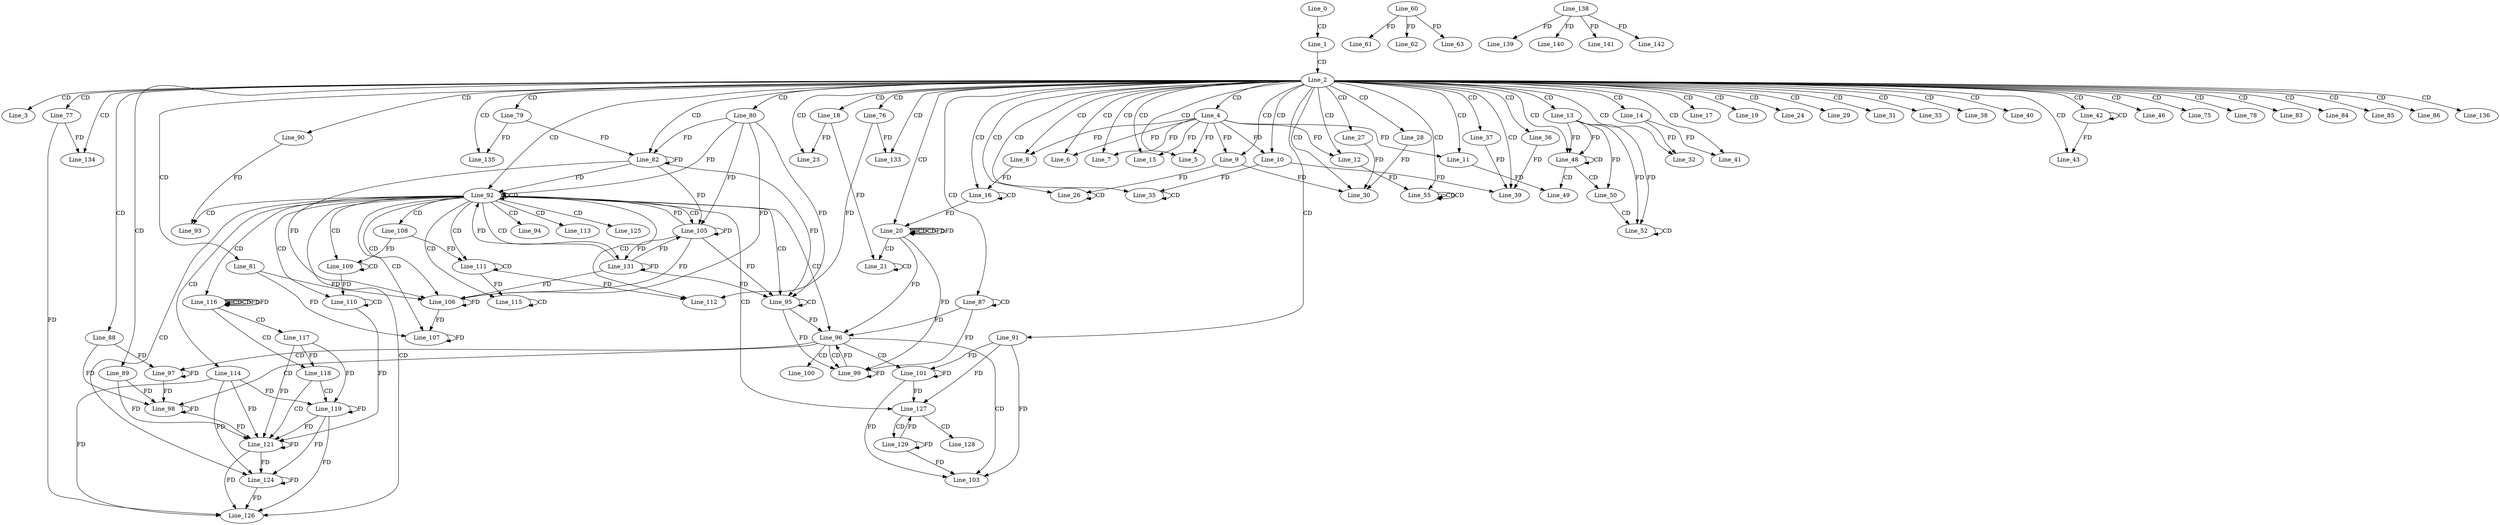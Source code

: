 digraph G {
  Line_0;
  Line_1;
  Line_2;
  Line_3;
  Line_4;
  Line_5;
  Line_5;
  Line_6;
  Line_6;
  Line_7;
  Line_7;
  Line_8;
  Line_8;
  Line_9;
  Line_9;
  Line_10;
  Line_10;
  Line_11;
  Line_11;
  Line_12;
  Line_12;
  Line_13;
  Line_14;
  Line_15;
  Line_16;
  Line_16;
  Line_17;
  Line_18;
  Line_19;
  Line_20;
  Line_20;
  Line_20;
  Line_21;
  Line_21;
  Line_23;
  Line_24;
  Line_26;
  Line_26;
  Line_27;
  Line_28;
  Line_29;
  Line_30;
  Line_31;
  Line_32;
  Line_33;
  Line_35;
  Line_35;
  Line_36;
  Line_37;
  Line_38;
  Line_39;
  Line_40;
  Line_41;
  Line_42;
  Line_42;
  Line_43;
  Line_46;
  Line_48;
  Line_48;
  Line_49;
  Line_50;
  Line_50;
  Line_50;
  Line_52;
  Line_52;
  Line_55;
  Line_55;
  Line_55;
  Line_60;
  Line_61;
  Line_62;
  Line_63;
  Line_75;
  Line_76;
  Line_77;
  Line_78;
  Line_79;
  Line_80;
  Line_81;
  Line_82;
  Line_82;
  Line_83;
  Line_84;
  Line_85;
  Line_86;
  Line_87;
  Line_87;
  Line_88;
  Line_89;
  Line_90;
  Line_91;
  Line_92;
  Line_93;
  Line_94;
  Line_95;
  Line_95;
  Line_95;
  Line_95;
  Line_96;
  Line_97;
  Line_98;
  Line_98;
  Line_99;
  Line_100;
  Line_101;
  Line_103;
  Line_105;
  Line_105;
  Line_105;
  Line_105;
  Line_106;
  Line_106;
  Line_106;
  Line_106;
  Line_107;
  Line_107;
  Line_107;
  Line_107;
  Line_108;
  Line_109;
  Line_109;
  Line_110;
  Line_110;
  Line_111;
  Line_111;
  Line_112;
  Line_113;
  Line_114;
  Line_115;
  Line_115;
  Line_116;
  Line_116;
  Line_116;
  Line_117;
  Line_118;
  Line_118;
  Line_119;
  Line_119;
  Line_121;
  Line_121;
  Line_124;
  Line_124;
  Line_125;
  Line_126;
  Line_127;
  Line_128;
  Line_129;
  Line_131;
  Line_131;
  Line_133;
  Line_134;
  Line_135;
  Line_136;
  Line_138;
  Line_139;
  Line_140;
  Line_141;
  Line_142;
  Line_0 -> Line_1 [ label="CD" ];
  Line_1 -> Line_2 [ label="CD" ];
  Line_2 -> Line_3 [ label="CD" ];
  Line_2 -> Line_4 [ label="CD" ];
  Line_2 -> Line_5 [ label="CD" ];
  Line_4 -> Line_5 [ label="FD" ];
  Line_2 -> Line_6 [ label="CD" ];
  Line_4 -> Line_6 [ label="FD" ];
  Line_2 -> Line_7 [ label="CD" ];
  Line_4 -> Line_7 [ label="FD" ];
  Line_2 -> Line_8 [ label="CD" ];
  Line_4 -> Line_8 [ label="FD" ];
  Line_2 -> Line_9 [ label="CD" ];
  Line_4 -> Line_9 [ label="FD" ];
  Line_2 -> Line_10 [ label="CD" ];
  Line_4 -> Line_10 [ label="FD" ];
  Line_2 -> Line_11 [ label="CD" ];
  Line_4 -> Line_11 [ label="FD" ];
  Line_2 -> Line_12 [ label="CD" ];
  Line_4 -> Line_12 [ label="FD" ];
  Line_2 -> Line_13 [ label="CD" ];
  Line_2 -> Line_14 [ label="CD" ];
  Line_2 -> Line_15 [ label="CD" ];
  Line_4 -> Line_15 [ label="FD" ];
  Line_2 -> Line_16 [ label="CD" ];
  Line_16 -> Line_16 [ label="CD" ];
  Line_8 -> Line_16 [ label="FD" ];
  Line_2 -> Line_17 [ label="CD" ];
  Line_2 -> Line_18 [ label="CD" ];
  Line_2 -> Line_19 [ label="CD" ];
  Line_2 -> Line_20 [ label="CD" ];
  Line_20 -> Line_20 [ label="CD" ];
  Line_16 -> Line_20 [ label="FD" ];
  Line_20 -> Line_20 [ label="CD" ];
  Line_20 -> Line_20 [ label="FD" ];
  Line_20 -> Line_21 [ label="CD" ];
  Line_21 -> Line_21 [ label="CD" ];
  Line_18 -> Line_21 [ label="FD" ];
  Line_2 -> Line_23 [ label="CD" ];
  Line_18 -> Line_23 [ label="FD" ];
  Line_2 -> Line_24 [ label="CD" ];
  Line_2 -> Line_26 [ label="CD" ];
  Line_26 -> Line_26 [ label="CD" ];
  Line_9 -> Line_26 [ label="FD" ];
  Line_2 -> Line_27 [ label="CD" ];
  Line_2 -> Line_28 [ label="CD" ];
  Line_2 -> Line_29 [ label="CD" ];
  Line_2 -> Line_30 [ label="CD" ];
  Line_9 -> Line_30 [ label="FD" ];
  Line_27 -> Line_30 [ label="FD" ];
  Line_28 -> Line_30 [ label="FD" ];
  Line_2 -> Line_31 [ label="CD" ];
  Line_2 -> Line_32 [ label="CD" ];
  Line_14 -> Line_32 [ label="FD" ];
  Line_2 -> Line_33 [ label="CD" ];
  Line_2 -> Line_35 [ label="CD" ];
  Line_35 -> Line_35 [ label="CD" ];
  Line_10 -> Line_35 [ label="FD" ];
  Line_2 -> Line_36 [ label="CD" ];
  Line_2 -> Line_37 [ label="CD" ];
  Line_2 -> Line_38 [ label="CD" ];
  Line_2 -> Line_39 [ label="CD" ];
  Line_10 -> Line_39 [ label="FD" ];
  Line_36 -> Line_39 [ label="FD" ];
  Line_37 -> Line_39 [ label="FD" ];
  Line_2 -> Line_40 [ label="CD" ];
  Line_2 -> Line_41 [ label="CD" ];
  Line_14 -> Line_41 [ label="FD" ];
  Line_2 -> Line_42 [ label="CD" ];
  Line_42 -> Line_42 [ label="CD" ];
  Line_2 -> Line_43 [ label="CD" ];
  Line_42 -> Line_43 [ label="FD" ];
  Line_2 -> Line_46 [ label="CD" ];
  Line_2 -> Line_48 [ label="CD" ];
  Line_13 -> Line_48 [ label="FD" ];
  Line_48 -> Line_48 [ label="CD" ];
  Line_13 -> Line_48 [ label="FD" ];
  Line_48 -> Line_49 [ label="CD" ];
  Line_11 -> Line_49 [ label="FD" ];
  Line_48 -> Line_50 [ label="CD" ];
  Line_13 -> Line_50 [ label="FD" ];
  Line_50 -> Line_52 [ label="CD" ];
  Line_13 -> Line_52 [ label="FD" ];
  Line_52 -> Line_52 [ label="CD" ];
  Line_13 -> Line_52 [ label="FD" ];
  Line_2 -> Line_55 [ label="CD" ];
  Line_55 -> Line_55 [ label="CD" ];
  Line_55 -> Line_55 [ label="CD" ];
  Line_12 -> Line_55 [ label="FD" ];
  Line_60 -> Line_61 [ label="FD" ];
  Line_60 -> Line_62 [ label="FD" ];
  Line_60 -> Line_63 [ label="FD" ];
  Line_2 -> Line_75 [ label="CD" ];
  Line_2 -> Line_76 [ label="CD" ];
  Line_2 -> Line_77 [ label="CD" ];
  Line_2 -> Line_78 [ label="CD" ];
  Line_2 -> Line_79 [ label="CD" ];
  Line_2 -> Line_80 [ label="CD" ];
  Line_2 -> Line_81 [ label="CD" ];
  Line_2 -> Line_82 [ label="CD" ];
  Line_80 -> Line_82 [ label="FD" ];
  Line_82 -> Line_82 [ label="FD" ];
  Line_79 -> Line_82 [ label="FD" ];
  Line_2 -> Line_83 [ label="CD" ];
  Line_2 -> Line_84 [ label="CD" ];
  Line_2 -> Line_85 [ label="CD" ];
  Line_2 -> Line_86 [ label="CD" ];
  Line_2 -> Line_87 [ label="CD" ];
  Line_87 -> Line_87 [ label="CD" ];
  Line_2 -> Line_88 [ label="CD" ];
  Line_2 -> Line_89 [ label="CD" ];
  Line_2 -> Line_90 [ label="CD" ];
  Line_2 -> Line_91 [ label="CD" ];
  Line_2 -> Line_92 [ label="CD" ];
  Line_92 -> Line_92 [ label="CD" ];
  Line_80 -> Line_92 [ label="FD" ];
  Line_82 -> Line_92 [ label="FD" ];
  Line_92 -> Line_93 [ label="CD" ];
  Line_90 -> Line_93 [ label="FD" ];
  Line_92 -> Line_94 [ label="CD" ];
  Line_92 -> Line_95 [ label="CD" ];
  Line_95 -> Line_95 [ label="CD" ];
  Line_80 -> Line_95 [ label="FD" ];
  Line_82 -> Line_95 [ label="FD" ];
  Line_92 -> Line_96 [ label="CD" ];
  Line_95 -> Line_96 [ label="FD" ];
  Line_20 -> Line_96 [ label="FD" ];
  Line_87 -> Line_96 [ label="FD" ];
  Line_96 -> Line_97 [ label="CD" ];
  Line_97 -> Line_97 [ label="FD" ];
  Line_88 -> Line_97 [ label="FD" ];
  Line_96 -> Line_98 [ label="CD" ];
  Line_98 -> Line_98 [ label="FD" ];
  Line_89 -> Line_98 [ label="FD" ];
  Line_97 -> Line_98 [ label="FD" ];
  Line_88 -> Line_98 [ label="FD" ];
  Line_96 -> Line_99 [ label="CD" ];
  Line_99 -> Line_99 [ label="FD" ];
  Line_87 -> Line_99 [ label="FD" ];
  Line_95 -> Line_99 [ label="FD" ];
  Line_20 -> Line_99 [ label="FD" ];
  Line_96 -> Line_100 [ label="CD" ];
  Line_96 -> Line_101 [ label="CD" ];
  Line_101 -> Line_101 [ label="FD" ];
  Line_91 -> Line_101 [ label="FD" ];
  Line_96 -> Line_103 [ label="CD" ];
  Line_101 -> Line_103 [ label="FD" ];
  Line_91 -> Line_103 [ label="FD" ];
  Line_92 -> Line_105 [ label="CD" ];
  Line_105 -> Line_105 [ label="FD" ];
  Line_80 -> Line_105 [ label="FD" ];
  Line_82 -> Line_105 [ label="FD" ];
  Line_92 -> Line_106 [ label="CD" ];
  Line_106 -> Line_106 [ label="FD" ];
  Line_81 -> Line_106 [ label="FD" ];
  Line_105 -> Line_106 [ label="FD" ];
  Line_80 -> Line_106 [ label="FD" ];
  Line_82 -> Line_106 [ label="FD" ];
  Line_92 -> Line_107 [ label="CD" ];
  Line_106 -> Line_107 [ label="FD" ];
  Line_107 -> Line_107 [ label="FD" ];
  Line_81 -> Line_107 [ label="FD" ];
  Line_92 -> Line_108 [ label="CD" ];
  Line_92 -> Line_109 [ label="CD" ];
  Line_109 -> Line_109 [ label="CD" ];
  Line_108 -> Line_109 [ label="FD" ];
  Line_92 -> Line_110 [ label="CD" ];
  Line_110 -> Line_110 [ label="CD" ];
  Line_109 -> Line_110 [ label="FD" ];
  Line_92 -> Line_111 [ label="CD" ];
  Line_111 -> Line_111 [ label="CD" ];
  Line_108 -> Line_111 [ label="FD" ];
  Line_92 -> Line_112 [ label="CD" ];
  Line_76 -> Line_112 [ label="FD" ];
  Line_111 -> Line_112 [ label="FD" ];
  Line_92 -> Line_113 [ label="CD" ];
  Line_92 -> Line_114 [ label="CD" ];
  Line_92 -> Line_115 [ label="CD" ];
  Line_115 -> Line_115 [ label="CD" ];
  Line_111 -> Line_115 [ label="FD" ];
  Line_92 -> Line_116 [ label="CD" ];
  Line_116 -> Line_116 [ label="CD" ];
  Line_116 -> Line_116 [ label="CD" ];
  Line_116 -> Line_116 [ label="FD" ];
  Line_116 -> Line_117 [ label="CD" ];
  Line_116 -> Line_118 [ label="CD" ];
  Line_117 -> Line_118 [ label="FD" ];
  Line_118 -> Line_119 [ label="CD" ];
  Line_119 -> Line_119 [ label="FD" ];
  Line_114 -> Line_119 [ label="FD" ];
  Line_117 -> Line_119 [ label="FD" ];
  Line_118 -> Line_121 [ label="CD" ];
  Line_119 -> Line_121 [ label="FD" ];
  Line_121 -> Line_121 [ label="FD" ];
  Line_114 -> Line_121 [ label="FD" ];
  Line_117 -> Line_121 [ label="FD" ];
  Line_98 -> Line_121 [ label="FD" ];
  Line_89 -> Line_121 [ label="FD" ];
  Line_110 -> Line_121 [ label="FD" ];
  Line_92 -> Line_124 [ label="CD" ];
  Line_119 -> Line_124 [ label="FD" ];
  Line_121 -> Line_124 [ label="FD" ];
  Line_114 -> Line_124 [ label="FD" ];
  Line_124 -> Line_124 [ label="FD" ];
  Line_92 -> Line_125 [ label="CD" ];
  Line_92 -> Line_126 [ label="CD" ];
  Line_77 -> Line_126 [ label="FD" ];
  Line_119 -> Line_126 [ label="FD" ];
  Line_121 -> Line_126 [ label="FD" ];
  Line_114 -> Line_126 [ label="FD" ];
  Line_124 -> Line_126 [ label="FD" ];
  Line_92 -> Line_127 [ label="CD" ];
  Line_101 -> Line_127 [ label="FD" ];
  Line_91 -> Line_127 [ label="FD" ];
  Line_127 -> Line_128 [ label="CD" ];
  Line_127 -> Line_129 [ label="CD" ];
  Line_129 -> Line_129 [ label="FD" ];
  Line_92 -> Line_131 [ label="CD" ];
  Line_105 -> Line_131 [ label="FD" ];
  Line_131 -> Line_131 [ label="FD" ];
  Line_2 -> Line_133 [ label="CD" ];
  Line_76 -> Line_133 [ label="FD" ];
  Line_2 -> Line_134 [ label="CD" ];
  Line_77 -> Line_134 [ label="FD" ];
  Line_2 -> Line_135 [ label="CD" ];
  Line_79 -> Line_135 [ label="FD" ];
  Line_2 -> Line_136 [ label="CD" ];
  Line_138 -> Line_139 [ label="FD" ];
  Line_138 -> Line_140 [ label="FD" ];
  Line_138 -> Line_141 [ label="FD" ];
  Line_138 -> Line_142 [ label="FD" ];
  Line_20 -> Line_20 [ label="FD" ];
  Line_105 -> Line_92 [ label="FD" ];
  Line_131 -> Line_92 [ label="FD" ];
  Line_105 -> Line_95 [ label="FD" ];
  Line_131 -> Line_95 [ label="FD" ];
  Line_99 -> Line_96 [ label="FD" ];
  Line_129 -> Line_103 [ label="FD" ];
  Line_131 -> Line_105 [ label="FD" ];
  Line_131 -> Line_106 [ label="FD" ];
  Line_129 -> Line_127 [ label="FD" ];
  Line_116 -> Line_116 [ label="FD" ];
}
